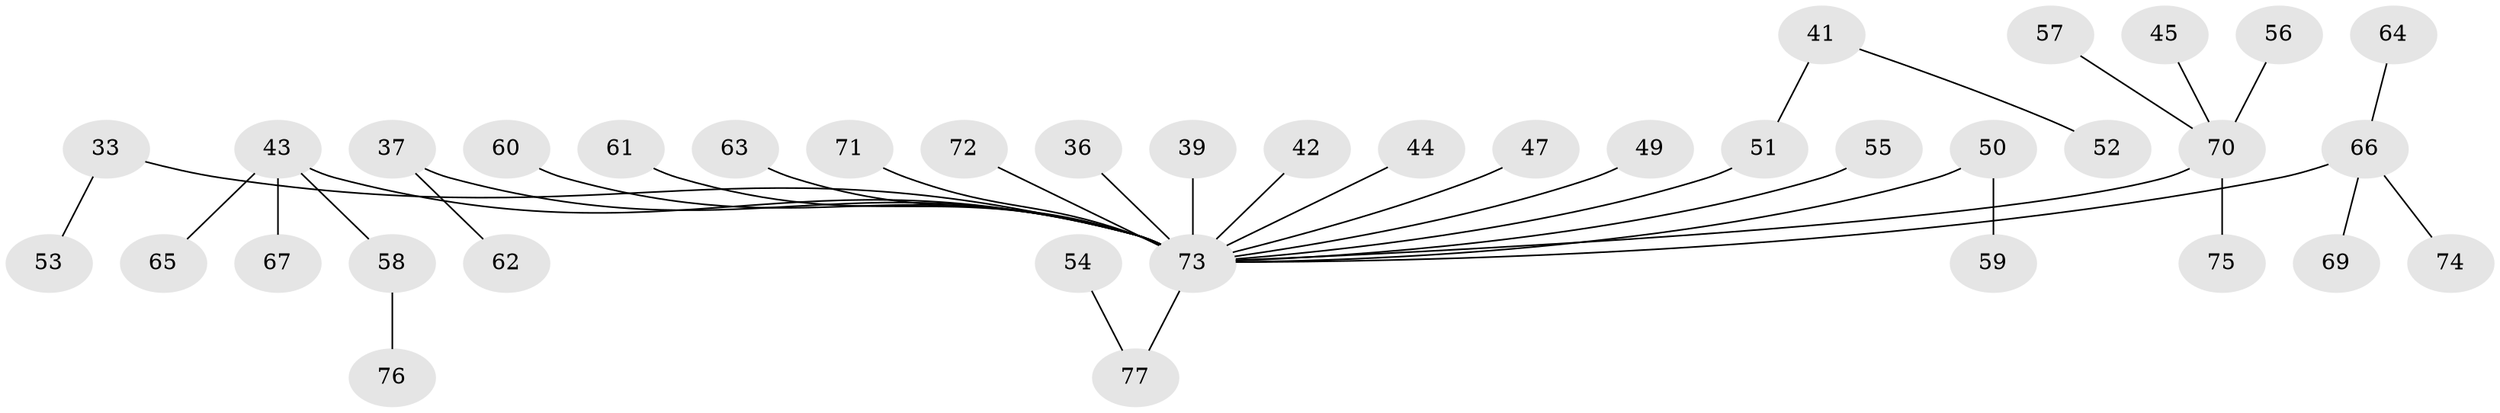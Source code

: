 // original degree distribution, {4: 0.07792207792207792, 6: 0.012987012987012988, 5: 0.07792207792207792, 2: 0.2077922077922078, 1: 0.5454545454545454, 3: 0.07792207792207792}
// Generated by graph-tools (version 1.1) at 2025/53/03/09/25 04:53:55]
// undirected, 38 vertices, 37 edges
graph export_dot {
graph [start="1"]
  node [color=gray90,style=filled];
  33;
  36;
  37 [super="+35"];
  39;
  41;
  42;
  43;
  44;
  45;
  47;
  49;
  50;
  51 [super="+6+9+15"];
  52;
  53;
  54;
  55;
  56 [super="+26"];
  57;
  58;
  59;
  60;
  61;
  62;
  63;
  64;
  65;
  66 [super="+31+40+46"];
  67;
  69;
  70 [super="+38"];
  71;
  72;
  73 [super="+30+68+32"];
  74;
  75;
  76;
  77 [super="+48"];
  33 -- 53;
  33 -- 73;
  36 -- 73;
  37 -- 62;
  37 -- 73;
  39 -- 73;
  41 -- 52;
  41 -- 51;
  42 -- 73;
  43 -- 58;
  43 -- 65;
  43 -- 67;
  43 -- 73;
  44 -- 73;
  45 -- 70;
  47 -- 73;
  49 -- 73;
  50 -- 59;
  50 -- 73;
  51 -- 73;
  54 -- 77;
  55 -- 73;
  56 -- 70;
  57 -- 70;
  58 -- 76;
  60 -- 73;
  61 -- 73;
  63 -- 73;
  64 -- 66;
  66 -- 69;
  66 -- 74;
  66 -- 73;
  70 -- 75;
  70 -- 73;
  71 -- 73;
  72 -- 73;
  73 -- 77;
}
